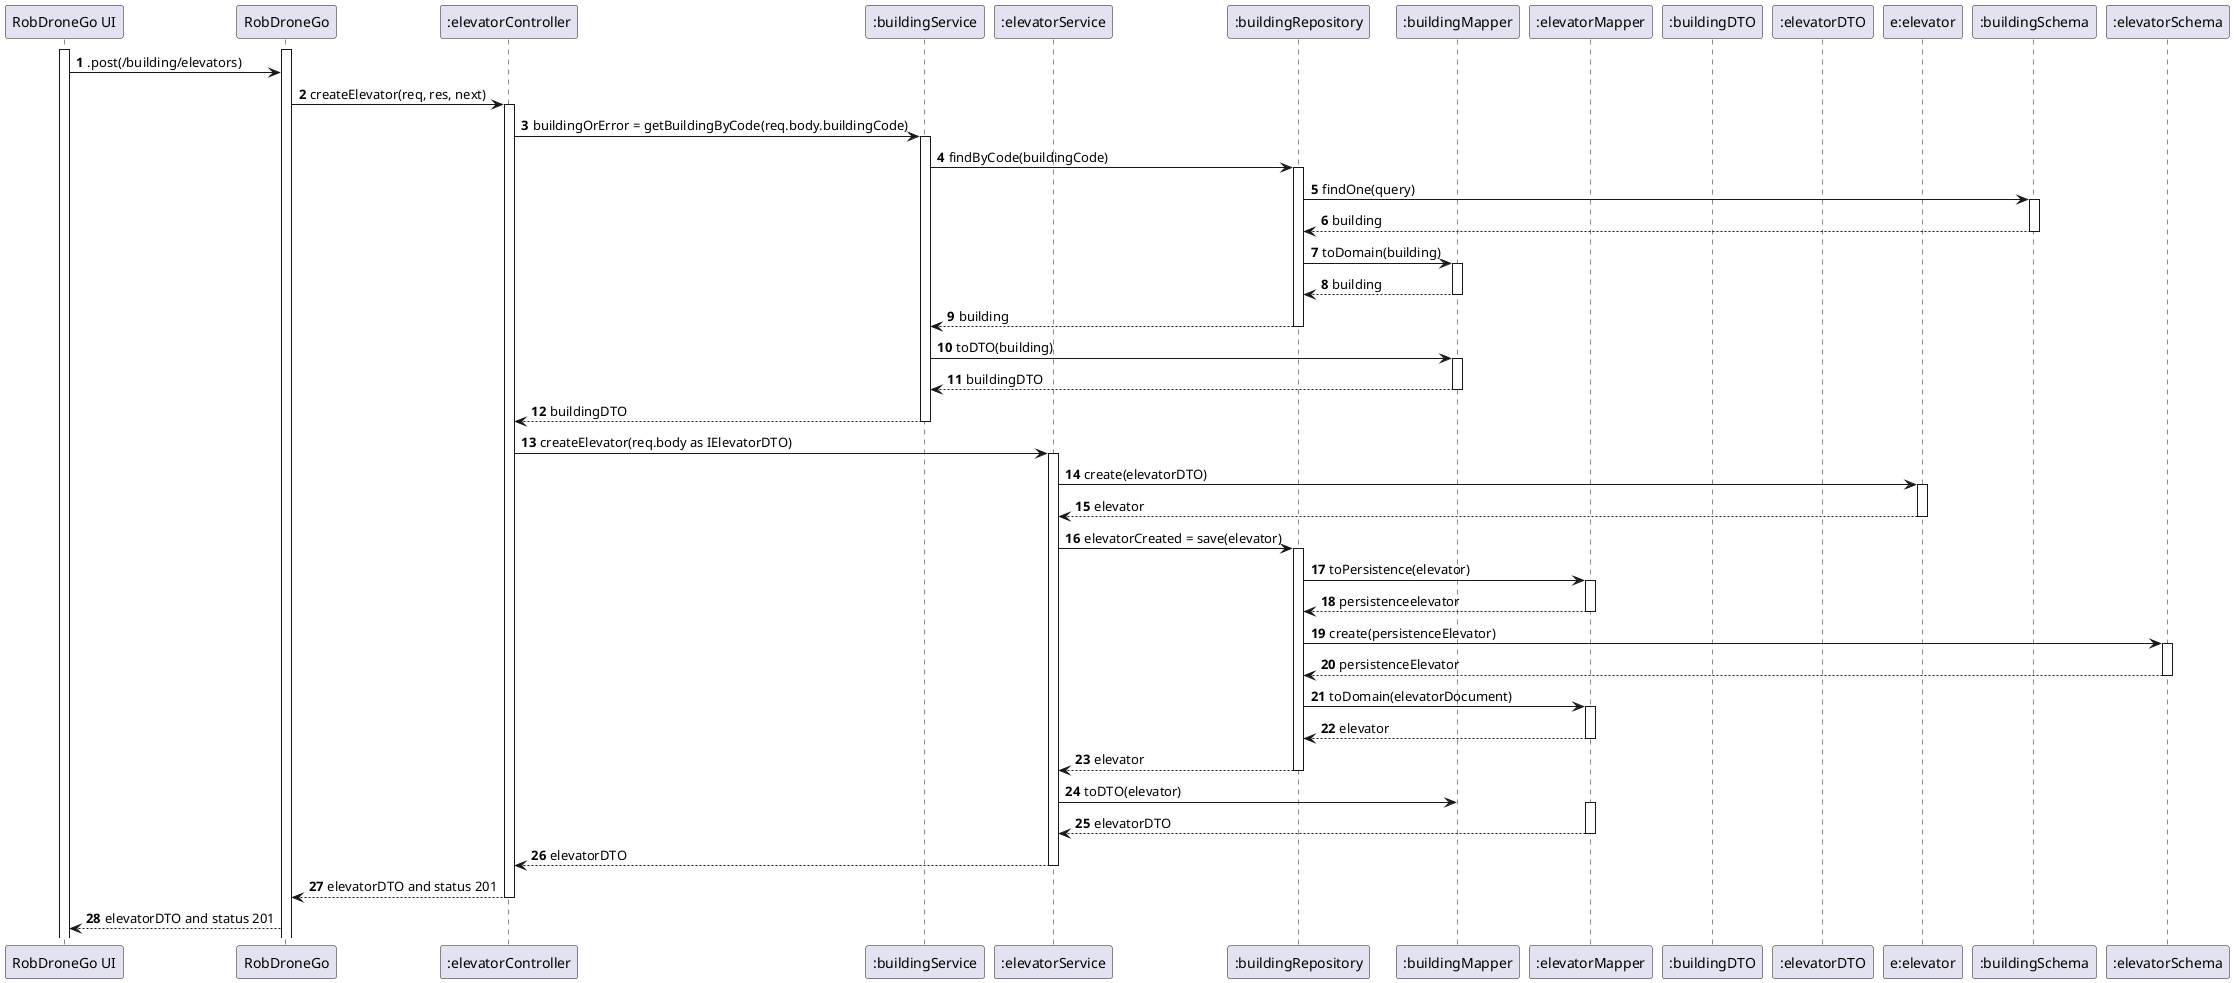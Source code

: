 @startuml

autonumber
participant "RobDroneGo UI" as UI
participant "RobDroneGo" as API
participant ":elevatorController" as EC
participant ":buildingService" as BS
participant ":elevatorService" as ES
participant ":buildingRepository" as BR
participant ":buildingMapper" as BM
participant ":elevatorMapper" as EM
participant ":buildingDTO" as DTO
participant ":elevatorDTO" as EDTO
participant "e:elevator" as E
participant ":buildingSchema" as BSchema
participant ":elevatorSchema" as ESchema


activate UI
activate API
UI -> API : .post(/building/elevators)
API -> EC : createElevator(req, res, next)
activate EC
EC -> BS : buildingOrError = getBuildingByCode(req.body.buildingCode)
activate BS
BS -> BR : findByCode(buildingCode)
activate BR
BR -> BSchema : findOne(query)
activate BSchema
BSchema --> BR : building
deactivate BSchema
BR -> BM : toDomain(building)
activate BM
BM --> BR : building
deactivate BM
BR --> BS : building
deactivate BR
BS -> BM : toDTO(building)
activate BM
BM --> BS : buildingDTO
deactivate BM
BS --> EC : buildingDTO
deactivate BS
EC -> ES : createElevator(req.body as IElevatorDTO)
activate ES
ES -> E : create(elevatorDTO)
activate E
E --> ES : elevator
deactivate E
ES -> BR : elevatorCreated = save(elevator)
activate BR
BR -> EM : toPersistence(elevator)
activate EM
EM --> BR : persistenceelevator
deactivate EM
BR -> ESchema : create(persistenceElevator)
activate ESchema
ESchema --> BR : persistenceElevator
deactivate ESchema
BR -> EM : toDomain(elevatorDocument)
activate EM
EM --> BR : elevator
deactivate EM
BR --> ES : elevator
deactivate BR
ES -> BM : toDTO(elevator)
activate EM
EM --> ES : elevatorDTO
deactivate EM
ES --> EC : elevatorDTO
deactivate ES
EC --> API : elevatorDTO and status 201
deactivate EC
API --> UI : elevatorDTO and status 201



@enduml